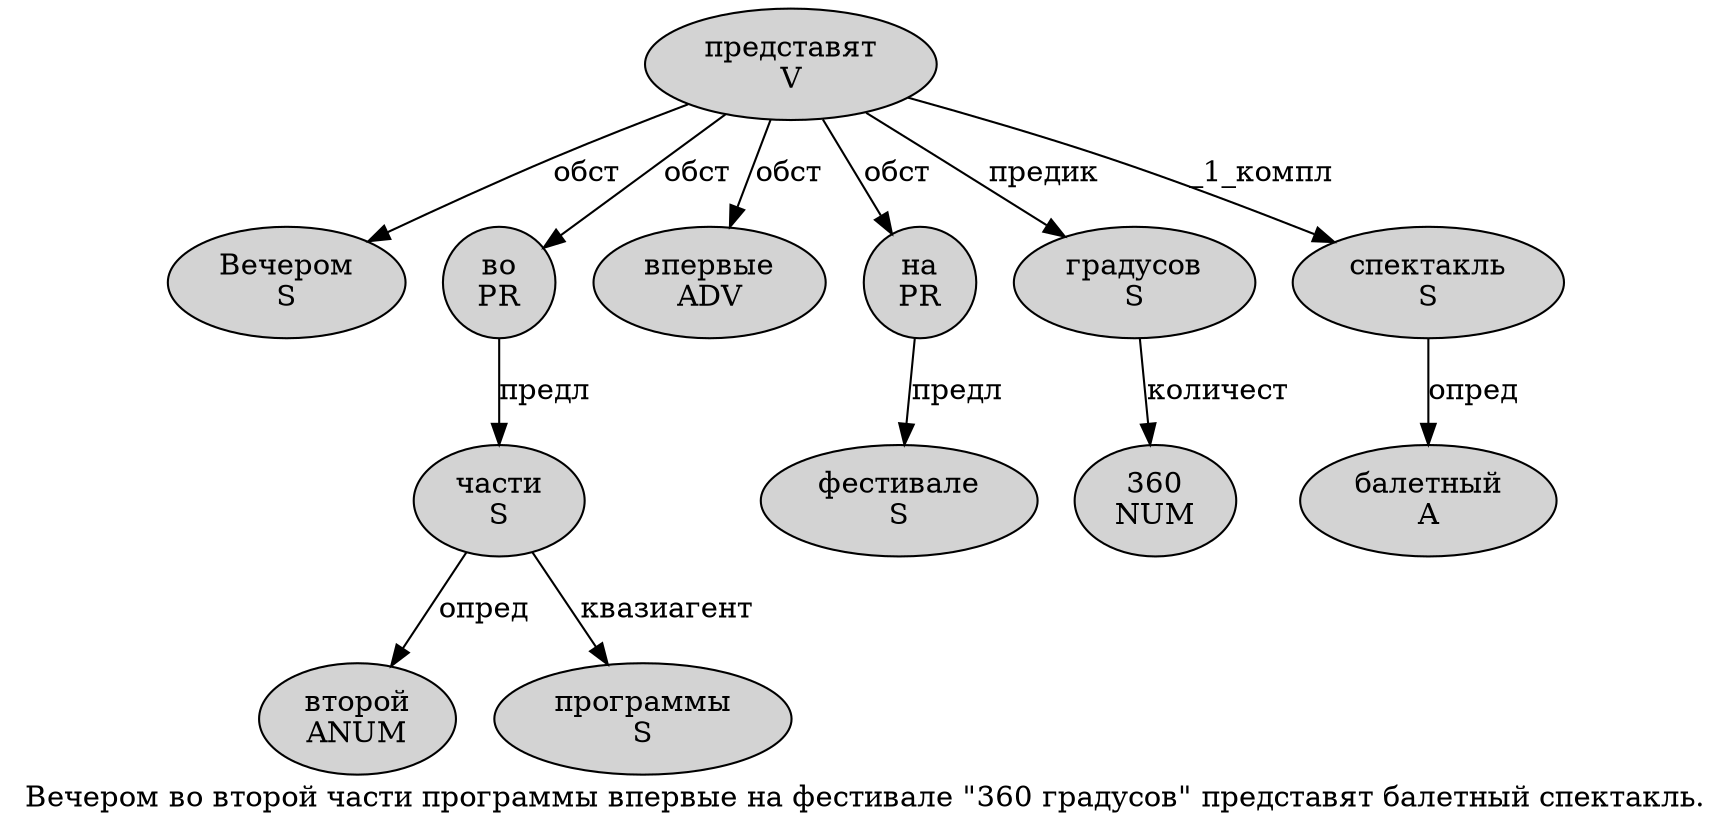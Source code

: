 digraph SENTENCE_991 {
	graph [label="Вечером во второй части программы впервые на фестивале \"360 градусов\" представят балетный спектакль."]
	node [style=filled]
		0 [label="Вечером
S" color="" fillcolor=lightgray penwidth=1 shape=ellipse]
		1 [label="во
PR" color="" fillcolor=lightgray penwidth=1 shape=ellipse]
		2 [label="второй
ANUM" color="" fillcolor=lightgray penwidth=1 shape=ellipse]
		3 [label="части
S" color="" fillcolor=lightgray penwidth=1 shape=ellipse]
		4 [label="программы
S" color="" fillcolor=lightgray penwidth=1 shape=ellipse]
		5 [label="впервые
ADV" color="" fillcolor=lightgray penwidth=1 shape=ellipse]
		6 [label="на
PR" color="" fillcolor=lightgray penwidth=1 shape=ellipse]
		7 [label="фестивале
S" color="" fillcolor=lightgray penwidth=1 shape=ellipse]
		9 [label="360
NUM" color="" fillcolor=lightgray penwidth=1 shape=ellipse]
		10 [label="градусов
S" color="" fillcolor=lightgray penwidth=1 shape=ellipse]
		12 [label="представят
V" color="" fillcolor=lightgray penwidth=1 shape=ellipse]
		13 [label="балетный
A" color="" fillcolor=lightgray penwidth=1 shape=ellipse]
		14 [label="спектакль
S" color="" fillcolor=lightgray penwidth=1 shape=ellipse]
			12 -> 0 [label="обст"]
			12 -> 1 [label="обст"]
			12 -> 5 [label="обст"]
			12 -> 6 [label="обст"]
			12 -> 10 [label="предик"]
			12 -> 14 [label="_1_компл"]
			6 -> 7 [label="предл"]
			10 -> 9 [label="количест"]
			1 -> 3 [label="предл"]
			3 -> 2 [label="опред"]
			3 -> 4 [label="квазиагент"]
			14 -> 13 [label="опред"]
}